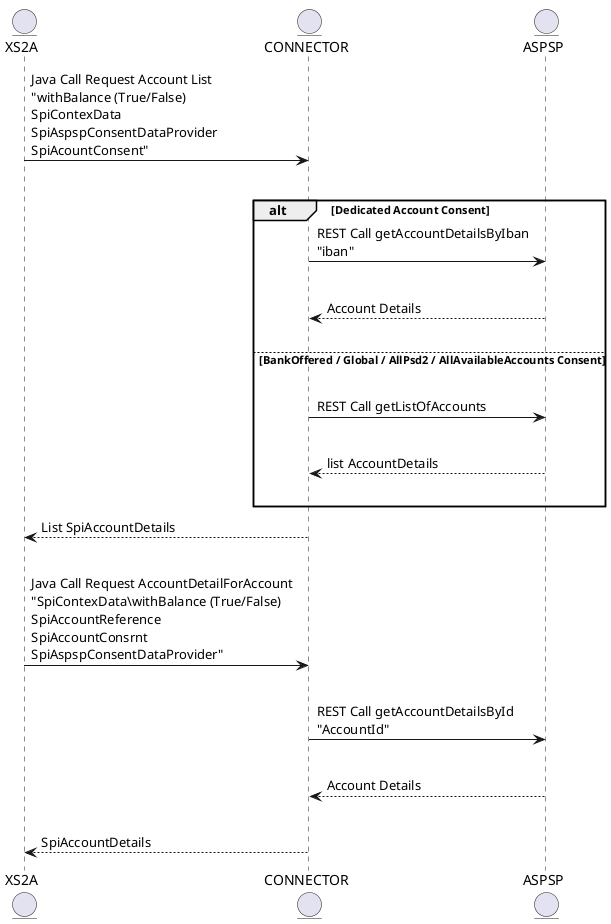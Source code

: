 @startuml
entity XS2A as xs2a
entity CONNECTOR as con
entity ASPSP as aspsp
xs2a->con: Java Call Request Account List\n"withBalance (True/False)\nSpiContexData\nSpiAspspConsentDataProvider\nSpiAcountConsent"
|||
alt Dedicated Account Consent
con->aspsp: REST Call getAccountDetailsByIban\n"iban"
|||
aspsp-->con: Account Details
|||
else BankOffered / Global / AllPsd2 / AllAvailableAccounts Consent
|||
con->aspsp: REST Call getListOfAccounts
|||
aspsp-->con: list AccountDetails
|||
end
con-->xs2a: List SpiAccountDetails
|||
xs2a->con: Java Call Request AccountDetailForAccount\n"SpiContexData\withBalance (True/False)\nSpiAccountReference\nSpiAccountConsrnt\nSpiAspspConsentDataProvider"
|||
con->aspsp: REST Call getAccountDetailsById\n"AccountId"
|||
aspsp-->con: Account Details
|||
con-->xs2a: SpiAccountDetails
@enduml

